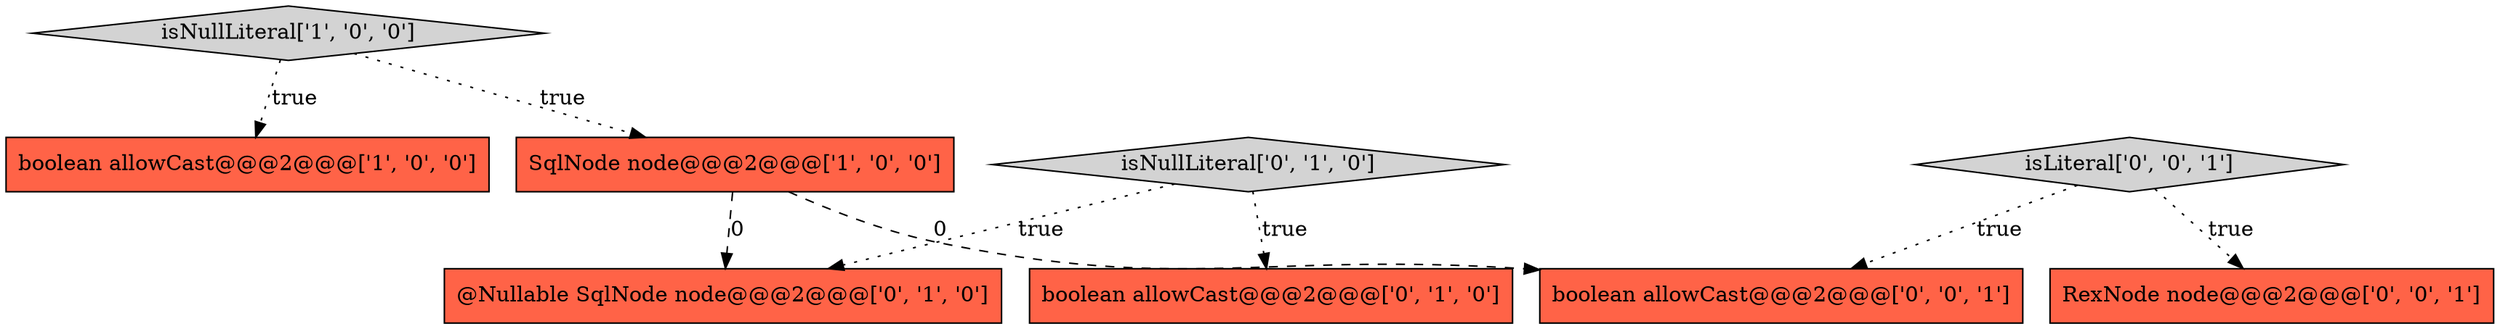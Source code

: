 digraph {
1 [style = filled, label = "isNullLiteral['1', '0', '0']", fillcolor = lightgray, shape = diamond image = "AAA0AAABBB1BBB"];
5 [style = filled, label = "@Nullable SqlNode node@@@2@@@['0', '1', '0']", fillcolor = tomato, shape = box image = "AAA1AAABBB2BBB"];
4 [style = filled, label = "boolean allowCast@@@2@@@['0', '1', '0']", fillcolor = tomato, shape = box image = "AAA0AAABBB2BBB"];
7 [style = filled, label = "isLiteral['0', '0', '1']", fillcolor = lightgray, shape = diamond image = "AAA0AAABBB3BBB"];
6 [style = filled, label = "RexNode node@@@2@@@['0', '0', '1']", fillcolor = tomato, shape = box image = "AAA0AAABBB3BBB"];
0 [style = filled, label = "boolean allowCast@@@2@@@['1', '0', '0']", fillcolor = tomato, shape = box image = "AAA0AAABBB1BBB"];
8 [style = filled, label = "boolean allowCast@@@2@@@['0', '0', '1']", fillcolor = tomato, shape = box image = "AAA0AAABBB3BBB"];
2 [style = filled, label = "SqlNode node@@@2@@@['1', '0', '0']", fillcolor = tomato, shape = box image = "AAA1AAABBB1BBB"];
3 [style = filled, label = "isNullLiteral['0', '1', '0']", fillcolor = lightgray, shape = diamond image = "AAA0AAABBB2BBB"];
3->4 [style = dotted, label="true"];
7->6 [style = dotted, label="true"];
2->5 [style = dashed, label="0"];
1->0 [style = dotted, label="true"];
3->5 [style = dotted, label="true"];
1->2 [style = dotted, label="true"];
7->8 [style = dotted, label="true"];
2->8 [style = dashed, label="0"];
}
